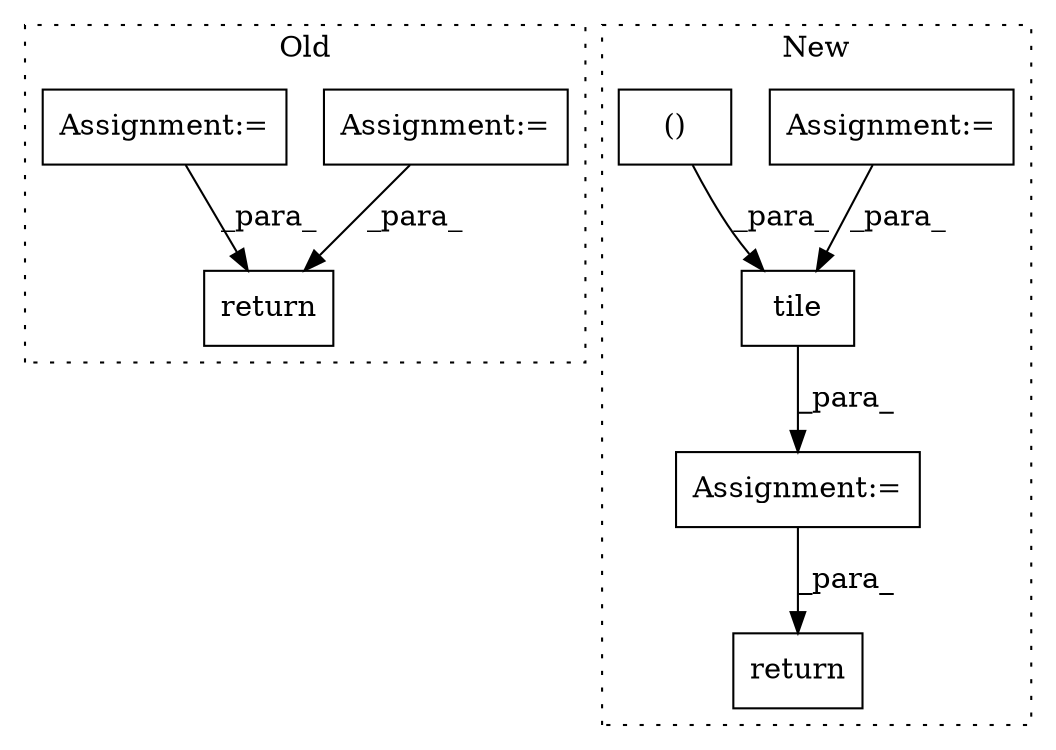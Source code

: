 digraph G {
subgraph cluster0 {
1 [label="return" a="41" s="1259" l="7" shape="box"];
3 [label="Assignment:=" a="7" s="1105" l="1" shape="box"];
8 [label="Assignment:=" a="7" s="1189" l="1" shape="box"];
label = "Old";
style="dotted";
}
subgraph cluster1 {
2 [label="tile" a="32" s="1194,1259" l="5,1" shape="box"];
4 [label="Assignment:=" a="7" s="1125" l="1" shape="box"];
5 [label="return" a="41" s="1268" l="7" shape="box"];
6 [label="()" a="106" s="1208" l="27" shape="box"];
7 [label="Assignment:=" a="7" s="1182" l="1" shape="box"];
label = "New";
style="dotted";
}
2 -> 7 [label="_para_"];
3 -> 1 [label="_para_"];
4 -> 2 [label="_para_"];
6 -> 2 [label="_para_"];
7 -> 5 [label="_para_"];
8 -> 1 [label="_para_"];
}